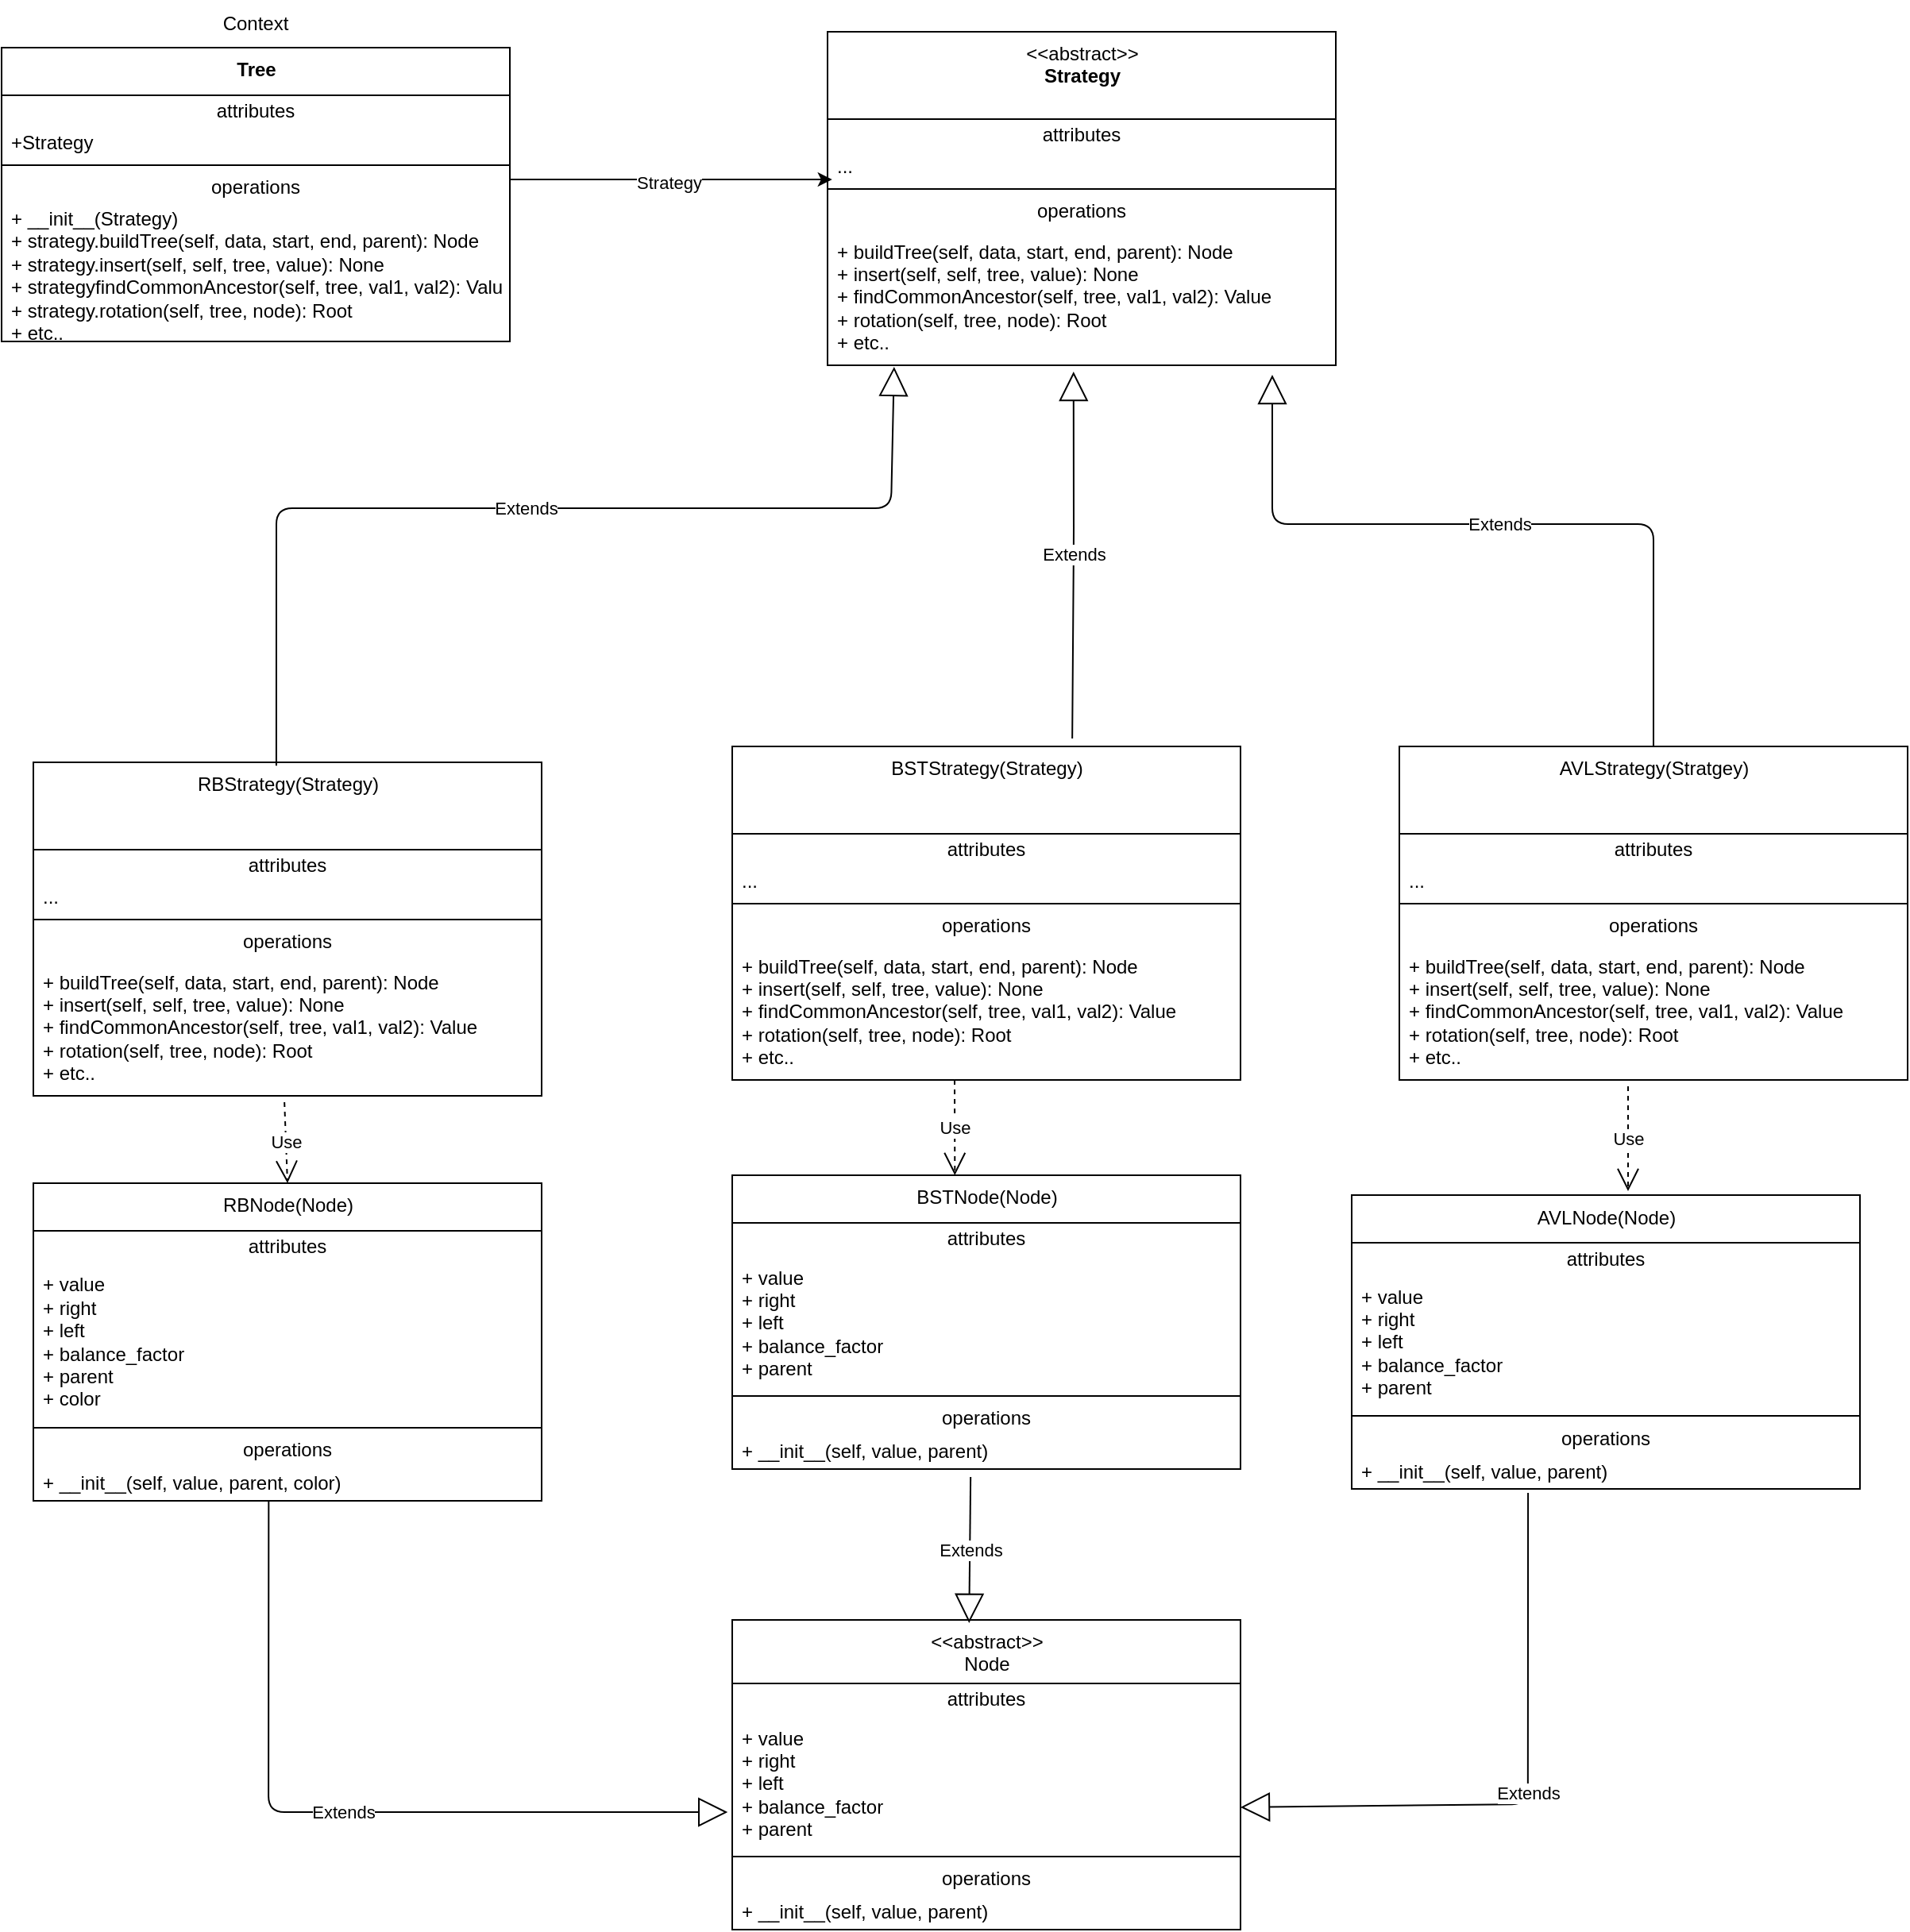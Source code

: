 <mxfile>
    <diagram id="muiC1hXJo4rS3WcfnvkG" name="Page-1">
        <mxGraphModel dx="2072" dy="1161" grid="1" gridSize="10" guides="1" tooltips="1" connect="1" arrows="1" fold="1" page="1" pageScale="1" pageWidth="850" pageHeight="1100" math="0" shadow="0">
            <root>
                <mxCell id="0"/>
                <mxCell id="1" parent="0"/>
                <mxCell id="2" value="&amp;lt;&amp;lt;abstract&amp;gt;&amp;gt;&lt;br&gt;&lt;b&gt;Strategy&lt;/b&gt;" style="swimlane;fontStyle=0;align=center;verticalAlign=top;childLayout=stackLayout;horizontal=1;startSize=55;horizontalStack=0;resizeParent=1;resizeParentMax=0;resizeLast=0;collapsible=0;marginBottom=0;html=1;" vertex="1" parent="1">
                    <mxGeometry x="440" y="60" width="320" height="210" as="geometry"/>
                </mxCell>
                <mxCell id="3" value="attributes" style="text;html=1;strokeColor=none;fillColor=none;align=center;verticalAlign=middle;spacingLeft=4;spacingRight=4;overflow=hidden;rotatable=0;points=[[0,0.5],[1,0.5]];portConstraint=eastwest;" vertex="1" parent="2">
                    <mxGeometry y="55" width="320" height="20" as="geometry"/>
                </mxCell>
                <mxCell id="6" value="..." style="text;html=1;strokeColor=none;fillColor=none;align=left;verticalAlign=middle;spacingLeft=4;spacingRight=4;overflow=hidden;rotatable=0;points=[[0,0.5],[1,0.5]];portConstraint=eastwest;" vertex="1" parent="2">
                    <mxGeometry y="75" width="320" height="20" as="geometry"/>
                </mxCell>
                <mxCell id="7" value="" style="line;strokeWidth=1;fillColor=none;align=left;verticalAlign=middle;spacingTop=-1;spacingLeft=3;spacingRight=3;rotatable=0;labelPosition=right;points=[];portConstraint=eastwest;" vertex="1" parent="2">
                    <mxGeometry y="95" width="320" height="8" as="geometry"/>
                </mxCell>
                <mxCell id="8" value="operations" style="text;html=1;strokeColor=none;fillColor=none;align=center;verticalAlign=middle;spacingLeft=4;spacingRight=4;overflow=hidden;rotatable=0;points=[[0,0.5],[1,0.5]];portConstraint=eastwest;" vertex="1" parent="2">
                    <mxGeometry y="103" width="320" height="20" as="geometry"/>
                </mxCell>
                <mxCell id="9" value="+ buildTree(self, data, start, end, parent): Node&lt;br&gt;+ insert(self, self, tree, value): None&lt;br&gt;+ findCommonAncestor(self, tree, val1, val2): Value&lt;br&gt;+ rotation(self, tree, node): Root&lt;br&gt;+ etc.." style="text;html=1;strokeColor=none;fillColor=none;align=left;verticalAlign=middle;spacingLeft=4;spacingRight=4;overflow=hidden;rotatable=0;points=[[0,0.5],[1,0.5]];portConstraint=eastwest;" vertex="1" parent="2">
                    <mxGeometry y="123" width="320" height="87" as="geometry"/>
                </mxCell>
                <mxCell id="10" value="BSTStrategy(Strategy)" style="swimlane;fontStyle=0;align=center;verticalAlign=top;childLayout=stackLayout;horizontal=1;startSize=55;horizontalStack=0;resizeParent=1;resizeParentMax=0;resizeLast=0;collapsible=0;marginBottom=0;html=1;" vertex="1" parent="1">
                    <mxGeometry x="380" y="510" width="320" height="210" as="geometry"/>
                </mxCell>
                <mxCell id="11" value="attributes" style="text;html=1;strokeColor=none;fillColor=none;align=center;verticalAlign=middle;spacingLeft=4;spacingRight=4;overflow=hidden;rotatable=0;points=[[0,0.5],[1,0.5]];portConstraint=eastwest;" vertex="1" parent="10">
                    <mxGeometry y="55" width="320" height="20" as="geometry"/>
                </mxCell>
                <mxCell id="12" value="..." style="text;html=1;strokeColor=none;fillColor=none;align=left;verticalAlign=middle;spacingLeft=4;spacingRight=4;overflow=hidden;rotatable=0;points=[[0,0.5],[1,0.5]];portConstraint=eastwest;" vertex="1" parent="10">
                    <mxGeometry y="75" width="320" height="20" as="geometry"/>
                </mxCell>
                <mxCell id="13" value="" style="line;strokeWidth=1;fillColor=none;align=left;verticalAlign=middle;spacingTop=-1;spacingLeft=3;spacingRight=3;rotatable=0;labelPosition=right;points=[];portConstraint=eastwest;" vertex="1" parent="10">
                    <mxGeometry y="95" width="320" height="8" as="geometry"/>
                </mxCell>
                <mxCell id="14" value="operations" style="text;html=1;strokeColor=none;fillColor=none;align=center;verticalAlign=middle;spacingLeft=4;spacingRight=4;overflow=hidden;rotatable=0;points=[[0,0.5],[1,0.5]];portConstraint=eastwest;" vertex="1" parent="10">
                    <mxGeometry y="103" width="320" height="20" as="geometry"/>
                </mxCell>
                <mxCell id="15" value="+ buildTree(self, data, start, end, parent): Node&lt;br&gt;+ insert(self, self, tree, value): None&lt;br&gt;+ findCommonAncestor(self, tree, val1, val2): Value&lt;br&gt;+ rotation(self, tree, node): Root&lt;br&gt;+ etc.." style="text;html=1;strokeColor=none;fillColor=none;align=left;verticalAlign=middle;spacingLeft=4;spacingRight=4;overflow=hidden;rotatable=0;points=[[0,0.5],[1,0.5]];portConstraint=eastwest;" vertex="1" parent="10">
                    <mxGeometry y="123" width="320" height="87" as="geometry"/>
                </mxCell>
                <mxCell id="16" value="RBStrategy(Strategy)" style="swimlane;fontStyle=0;align=center;verticalAlign=top;childLayout=stackLayout;horizontal=1;startSize=55;horizontalStack=0;resizeParent=1;resizeParentMax=0;resizeLast=0;collapsible=0;marginBottom=0;html=1;" vertex="1" parent="1">
                    <mxGeometry x="-60" y="520" width="320" height="210" as="geometry"/>
                </mxCell>
                <mxCell id="17" value="attributes" style="text;html=1;strokeColor=none;fillColor=none;align=center;verticalAlign=middle;spacingLeft=4;spacingRight=4;overflow=hidden;rotatable=0;points=[[0,0.5],[1,0.5]];portConstraint=eastwest;" vertex="1" parent="16">
                    <mxGeometry y="55" width="320" height="20" as="geometry"/>
                </mxCell>
                <mxCell id="18" value="..." style="text;html=1;strokeColor=none;fillColor=none;align=left;verticalAlign=middle;spacingLeft=4;spacingRight=4;overflow=hidden;rotatable=0;points=[[0,0.5],[1,0.5]];portConstraint=eastwest;" vertex="1" parent="16">
                    <mxGeometry y="75" width="320" height="20" as="geometry"/>
                </mxCell>
                <mxCell id="19" value="" style="line;strokeWidth=1;fillColor=none;align=left;verticalAlign=middle;spacingTop=-1;spacingLeft=3;spacingRight=3;rotatable=0;labelPosition=right;points=[];portConstraint=eastwest;" vertex="1" parent="16">
                    <mxGeometry y="95" width="320" height="8" as="geometry"/>
                </mxCell>
                <mxCell id="20" value="operations" style="text;html=1;strokeColor=none;fillColor=none;align=center;verticalAlign=middle;spacingLeft=4;spacingRight=4;overflow=hidden;rotatable=0;points=[[0,0.5],[1,0.5]];portConstraint=eastwest;" vertex="1" parent="16">
                    <mxGeometry y="103" width="320" height="20" as="geometry"/>
                </mxCell>
                <mxCell id="21" value="+ buildTree(self, data, start, end, parent): Node&lt;br&gt;+ insert(self, self, tree, value): None&lt;br&gt;+ findCommonAncestor(self, tree, val1, val2): Value&lt;br&gt;+ rotation(self, tree, node): Root&lt;br&gt;+ etc.." style="text;html=1;strokeColor=none;fillColor=none;align=left;verticalAlign=middle;spacingLeft=4;spacingRight=4;overflow=hidden;rotatable=0;points=[[0,0.5],[1,0.5]];portConstraint=eastwest;" vertex="1" parent="16">
                    <mxGeometry y="123" width="320" height="87" as="geometry"/>
                </mxCell>
                <mxCell id="22" value="AVLStrategy(Stratgey)" style="swimlane;fontStyle=0;align=center;verticalAlign=top;childLayout=stackLayout;horizontal=1;startSize=55;horizontalStack=0;resizeParent=1;resizeParentMax=0;resizeLast=0;collapsible=0;marginBottom=0;html=1;" vertex="1" parent="1">
                    <mxGeometry x="800" y="510" width="320" height="210" as="geometry"/>
                </mxCell>
                <mxCell id="23" value="attributes" style="text;html=1;strokeColor=none;fillColor=none;align=center;verticalAlign=middle;spacingLeft=4;spacingRight=4;overflow=hidden;rotatable=0;points=[[0,0.5],[1,0.5]];portConstraint=eastwest;" vertex="1" parent="22">
                    <mxGeometry y="55" width="320" height="20" as="geometry"/>
                </mxCell>
                <mxCell id="24" value="..." style="text;html=1;strokeColor=none;fillColor=none;align=left;verticalAlign=middle;spacingLeft=4;spacingRight=4;overflow=hidden;rotatable=0;points=[[0,0.5],[1,0.5]];portConstraint=eastwest;" vertex="1" parent="22">
                    <mxGeometry y="75" width="320" height="20" as="geometry"/>
                </mxCell>
                <mxCell id="25" value="" style="line;strokeWidth=1;fillColor=none;align=left;verticalAlign=middle;spacingTop=-1;spacingLeft=3;spacingRight=3;rotatable=0;labelPosition=right;points=[];portConstraint=eastwest;" vertex="1" parent="22">
                    <mxGeometry y="95" width="320" height="8" as="geometry"/>
                </mxCell>
                <mxCell id="26" value="operations" style="text;html=1;strokeColor=none;fillColor=none;align=center;verticalAlign=middle;spacingLeft=4;spacingRight=4;overflow=hidden;rotatable=0;points=[[0,0.5],[1,0.5]];portConstraint=eastwest;" vertex="1" parent="22">
                    <mxGeometry y="103" width="320" height="20" as="geometry"/>
                </mxCell>
                <mxCell id="27" value="+ buildTree(self, data, start, end, parent): Node&lt;br&gt;+ insert(self, self, tree, value): None&lt;br&gt;+ findCommonAncestor(self, tree, val1, val2): Value&lt;br&gt;+ rotation(self, tree, node): Root&lt;br&gt;+ etc.." style="text;html=1;strokeColor=none;fillColor=none;align=left;verticalAlign=middle;spacingLeft=4;spacingRight=4;overflow=hidden;rotatable=0;points=[[0,0.5],[1,0.5]];portConstraint=eastwest;" vertex="1" parent="22">
                    <mxGeometry y="123" width="320" height="87" as="geometry"/>
                </mxCell>
                <mxCell id="28" value="&lt;b&gt;Tree&lt;/b&gt;" style="swimlane;fontStyle=0;align=center;verticalAlign=top;childLayout=stackLayout;horizontal=1;startSize=30;horizontalStack=0;resizeParent=1;resizeParentMax=0;resizeLast=0;collapsible=0;marginBottom=0;html=1;" vertex="1" parent="1">
                    <mxGeometry x="-80" y="70" width="320" height="185" as="geometry"/>
                </mxCell>
                <mxCell id="29" value="attributes" style="text;html=1;strokeColor=none;fillColor=none;align=center;verticalAlign=middle;spacingLeft=4;spacingRight=4;overflow=hidden;rotatable=0;points=[[0,0.5],[1,0.5]];portConstraint=eastwest;" vertex="1" parent="28">
                    <mxGeometry y="30" width="320" height="20" as="geometry"/>
                </mxCell>
                <mxCell id="30" value="+Strategy" style="text;html=1;strokeColor=none;fillColor=none;align=left;verticalAlign=middle;spacingLeft=4;spacingRight=4;overflow=hidden;rotatable=0;points=[[0,0.5],[1,0.5]];portConstraint=eastwest;" vertex="1" parent="28">
                    <mxGeometry y="50" width="320" height="20" as="geometry"/>
                </mxCell>
                <mxCell id="31" value="" style="line;strokeWidth=1;fillColor=none;align=left;verticalAlign=middle;spacingTop=-1;spacingLeft=3;spacingRight=3;rotatable=0;labelPosition=right;points=[];portConstraint=eastwest;" vertex="1" parent="28">
                    <mxGeometry y="70" width="320" height="8" as="geometry"/>
                </mxCell>
                <mxCell id="32" value="operations" style="text;html=1;strokeColor=none;fillColor=none;align=center;verticalAlign=middle;spacingLeft=4;spacingRight=4;overflow=hidden;rotatable=0;points=[[0,0.5],[1,0.5]];portConstraint=eastwest;" vertex="1" parent="28">
                    <mxGeometry y="78" width="320" height="20" as="geometry"/>
                </mxCell>
                <mxCell id="33" value="+ __init__(Strategy)&lt;br&gt;+ strategy.buildTree(self, data, start, end, parent): Node&lt;br&gt;+ strategy.insert(self, self, tree, value): None&lt;br&gt;+ strategyfindCommonAncestor(self, tree, val1, val2): Value&lt;br&gt;+ strategy.rotation(self, tree, node): Root&lt;br&gt;+ etc.." style="text;html=1;strokeColor=none;fillColor=none;align=left;verticalAlign=middle;spacingLeft=4;spacingRight=4;overflow=hidden;rotatable=0;points=[[0,0.5],[1,0.5]];portConstraint=eastwest;" vertex="1" parent="28">
                    <mxGeometry y="98" width="320" height="87" as="geometry"/>
                </mxCell>
                <mxCell id="38" value="Context" style="text;strokeColor=none;align=center;fillColor=none;html=1;verticalAlign=middle;whiteSpace=wrap;rounded=0;" vertex="1" parent="1">
                    <mxGeometry x="50" y="40" width="60" height="30" as="geometry"/>
                </mxCell>
                <mxCell id="39" value="" style="endArrow=classic;html=1;entryX=0.009;entryY=0.9;entryDx=0;entryDy=0;entryPerimeter=0;" edge="1" parent="1" target="6">
                    <mxGeometry width="50" height="50" relative="1" as="geometry">
                        <mxPoint x="240" y="153" as="sourcePoint"/>
                        <mxPoint x="510" y="420" as="targetPoint"/>
                    </mxGeometry>
                </mxCell>
                <mxCell id="40" value="Strategy" style="edgeLabel;html=1;align=center;verticalAlign=middle;resizable=0;points=[];" vertex="1" connectable="0" parent="39">
                    <mxGeometry x="0.232" y="-2" relative="1" as="geometry">
                        <mxPoint x="-25" as="offset"/>
                    </mxGeometry>
                </mxCell>
                <mxCell id="41" value="Extends" style="endArrow=block;endSize=16;endFill=0;html=1;entryX=0.131;entryY=1.011;entryDx=0;entryDy=0;entryPerimeter=0;exitX=0.478;exitY=0.01;exitDx=0;exitDy=0;exitPerimeter=0;" edge="1" parent="1" source="16" target="9">
                    <mxGeometry width="160" relative="1" as="geometry">
                        <mxPoint x="400" y="450" as="sourcePoint"/>
                        <mxPoint x="560" y="450" as="targetPoint"/>
                        <Array as="points">
                            <mxPoint x="93" y="360"/>
                            <mxPoint x="480" y="360"/>
                        </Array>
                    </mxGeometry>
                </mxCell>
                <mxCell id="42" value="Extends" style="endArrow=block;endSize=16;endFill=0;html=1;entryX=0.875;entryY=1.069;entryDx=0;entryDy=0;entryPerimeter=0;exitX=0.5;exitY=0;exitDx=0;exitDy=0;" edge="1" parent="1" source="22" target="9">
                    <mxGeometry width="160" relative="1" as="geometry">
                        <mxPoint x="102.96" y="532.1" as="sourcePoint"/>
                        <mxPoint x="491.92" y="280.957" as="targetPoint"/>
                        <Array as="points">
                            <mxPoint x="960" y="370"/>
                            <mxPoint x="720" y="370"/>
                        </Array>
                    </mxGeometry>
                </mxCell>
                <mxCell id="43" value="Extends" style="endArrow=block;endSize=16;endFill=0;html=1;entryX=0.484;entryY=1.046;entryDx=0;entryDy=0;entryPerimeter=0;exitX=0.669;exitY=-0.024;exitDx=0;exitDy=0;exitPerimeter=0;" edge="1" parent="1" source="10" target="9">
                    <mxGeometry width="160" relative="1" as="geometry">
                        <mxPoint x="112.96" y="542.1" as="sourcePoint"/>
                        <mxPoint x="501.92" y="290.957" as="targetPoint"/>
                        <Array as="points">
                            <mxPoint x="595" y="380"/>
                        </Array>
                    </mxGeometry>
                </mxCell>
                <mxCell id="44" value="BSTNode(Node)" style="swimlane;fontStyle=0;align=center;verticalAlign=top;childLayout=stackLayout;horizontal=1;startSize=30;horizontalStack=0;resizeParent=1;resizeParentMax=0;resizeLast=0;collapsible=0;marginBottom=0;html=1;" vertex="1" parent="1">
                    <mxGeometry x="380" y="780" width="320" height="185" as="geometry"/>
                </mxCell>
                <mxCell id="45" value="attributes" style="text;html=1;strokeColor=none;fillColor=none;align=center;verticalAlign=middle;spacingLeft=4;spacingRight=4;overflow=hidden;rotatable=0;points=[[0,0.5],[1,0.5]];portConstraint=eastwest;" vertex="1" parent="44">
                    <mxGeometry y="30" width="320" height="20" as="geometry"/>
                </mxCell>
                <mxCell id="46" value="+ value&lt;br&gt;+ right&lt;br&gt;+ left&lt;br&gt;+ balance_factor&lt;br&gt;+ parent" style="text;html=1;strokeColor=none;fillColor=none;align=left;verticalAlign=middle;spacingLeft=4;spacingRight=4;overflow=hidden;rotatable=0;points=[[0,0.5],[1,0.5]];portConstraint=eastwest;" vertex="1" parent="44">
                    <mxGeometry y="50" width="320" height="85" as="geometry"/>
                </mxCell>
                <mxCell id="47" value="" style="line;strokeWidth=1;fillColor=none;align=left;verticalAlign=middle;spacingTop=-1;spacingLeft=3;spacingRight=3;rotatable=0;labelPosition=right;points=[];portConstraint=eastwest;" vertex="1" parent="44">
                    <mxGeometry y="135" width="320" height="8" as="geometry"/>
                </mxCell>
                <mxCell id="48" value="operations" style="text;html=1;strokeColor=none;fillColor=none;align=center;verticalAlign=middle;spacingLeft=4;spacingRight=4;overflow=hidden;rotatable=0;points=[[0,0.5],[1,0.5]];portConstraint=eastwest;" vertex="1" parent="44">
                    <mxGeometry y="143" width="320" height="20" as="geometry"/>
                </mxCell>
                <mxCell id="49" value="+ __init__(self, value, parent)" style="text;html=1;strokeColor=none;fillColor=none;align=left;verticalAlign=middle;spacingLeft=4;spacingRight=4;overflow=hidden;rotatable=0;points=[[0,0.5],[1,0.5]];portConstraint=eastwest;" vertex="1" parent="44">
                    <mxGeometry y="163" width="320" height="22" as="geometry"/>
                </mxCell>
                <mxCell id="50" value="AVLNode(Node)" style="swimlane;fontStyle=0;align=center;verticalAlign=top;childLayout=stackLayout;horizontal=1;startSize=30;horizontalStack=0;resizeParent=1;resizeParentMax=0;resizeLast=0;collapsible=0;marginBottom=0;html=1;" vertex="1" parent="1">
                    <mxGeometry x="770" y="792.5" width="320" height="185" as="geometry"/>
                </mxCell>
                <mxCell id="51" value="attributes" style="text;html=1;strokeColor=none;fillColor=none;align=center;verticalAlign=middle;spacingLeft=4;spacingRight=4;overflow=hidden;rotatable=0;points=[[0,0.5],[1,0.5]];portConstraint=eastwest;" vertex="1" parent="50">
                    <mxGeometry y="30" width="320" height="20" as="geometry"/>
                </mxCell>
                <mxCell id="52" value="+ value&lt;br&gt;+ right&lt;br&gt;+ left&lt;br&gt;+ balance_factor&lt;br&gt;+ parent" style="text;html=1;strokeColor=none;fillColor=none;align=left;verticalAlign=middle;spacingLeft=4;spacingRight=4;overflow=hidden;rotatable=0;points=[[0,0.5],[1,0.5]];portConstraint=eastwest;" vertex="1" parent="50">
                    <mxGeometry y="50" width="320" height="85" as="geometry"/>
                </mxCell>
                <mxCell id="53" value="" style="line;strokeWidth=1;fillColor=none;align=left;verticalAlign=middle;spacingTop=-1;spacingLeft=3;spacingRight=3;rotatable=0;labelPosition=right;points=[];portConstraint=eastwest;" vertex="1" parent="50">
                    <mxGeometry y="135" width="320" height="8" as="geometry"/>
                </mxCell>
                <mxCell id="54" value="operations" style="text;html=1;strokeColor=none;fillColor=none;align=center;verticalAlign=middle;spacingLeft=4;spacingRight=4;overflow=hidden;rotatable=0;points=[[0,0.5],[1,0.5]];portConstraint=eastwest;" vertex="1" parent="50">
                    <mxGeometry y="143" width="320" height="20" as="geometry"/>
                </mxCell>
                <mxCell id="55" value="+ __init__(self, value, parent)" style="text;html=1;strokeColor=none;fillColor=none;align=left;verticalAlign=middle;spacingLeft=4;spacingRight=4;overflow=hidden;rotatable=0;points=[[0,0.5],[1,0.5]];portConstraint=eastwest;" vertex="1" parent="50">
                    <mxGeometry y="163" width="320" height="22" as="geometry"/>
                </mxCell>
                <mxCell id="56" value="RBNode(Node)" style="swimlane;fontStyle=0;align=center;verticalAlign=top;childLayout=stackLayout;horizontal=1;startSize=30;horizontalStack=0;resizeParent=1;resizeParentMax=0;resizeLast=0;collapsible=0;marginBottom=0;html=1;" vertex="1" parent="1">
                    <mxGeometry x="-60" y="785" width="320" height="200" as="geometry"/>
                </mxCell>
                <mxCell id="57" value="attributes" style="text;html=1;strokeColor=none;fillColor=none;align=center;verticalAlign=middle;spacingLeft=4;spacingRight=4;overflow=hidden;rotatable=0;points=[[0,0.5],[1,0.5]];portConstraint=eastwest;" vertex="1" parent="56">
                    <mxGeometry y="30" width="320" height="20" as="geometry"/>
                </mxCell>
                <mxCell id="58" value="+ value&lt;br&gt;+ right&lt;br&gt;+ left&lt;br&gt;+ balance_factor&lt;br&gt;+ parent&lt;br&gt;+ color" style="text;html=1;strokeColor=none;fillColor=none;align=left;verticalAlign=middle;spacingLeft=4;spacingRight=4;overflow=hidden;rotatable=0;points=[[0,0.5],[1,0.5]];portConstraint=eastwest;" vertex="1" parent="56">
                    <mxGeometry y="50" width="320" height="100" as="geometry"/>
                </mxCell>
                <mxCell id="59" value="" style="line;strokeWidth=1;fillColor=none;align=left;verticalAlign=middle;spacingTop=-1;spacingLeft=3;spacingRight=3;rotatable=0;labelPosition=right;points=[];portConstraint=eastwest;" vertex="1" parent="56">
                    <mxGeometry y="150" width="320" height="8" as="geometry"/>
                </mxCell>
                <mxCell id="60" value="operations" style="text;html=1;strokeColor=none;fillColor=none;align=center;verticalAlign=middle;spacingLeft=4;spacingRight=4;overflow=hidden;rotatable=0;points=[[0,0.5],[1,0.5]];portConstraint=eastwest;" vertex="1" parent="56">
                    <mxGeometry y="158" width="320" height="20" as="geometry"/>
                </mxCell>
                <mxCell id="61" value="+ __init__(self, value, parent, color)" style="text;html=1;strokeColor=none;fillColor=none;align=left;verticalAlign=middle;spacingLeft=4;spacingRight=4;overflow=hidden;rotatable=0;points=[[0,0.5],[1,0.5]];portConstraint=eastwest;" vertex="1" parent="56">
                    <mxGeometry y="178" width="320" height="22" as="geometry"/>
                </mxCell>
                <mxCell id="64" value="Use" style="endArrow=open;endSize=12;dashed=1;html=1;entryX=0.438;entryY=0;entryDx=0;entryDy=0;entryPerimeter=0;" edge="1" parent="1" target="44">
                    <mxGeometry x="-0.001" width="160" relative="1" as="geometry">
                        <mxPoint x="520" y="720" as="sourcePoint"/>
                        <mxPoint x="630" y="750" as="targetPoint"/>
                        <mxPoint as="offset"/>
                    </mxGeometry>
                </mxCell>
                <mxCell id="65" value="Use" style="endArrow=open;endSize=12;dashed=1;html=1;exitX=0.494;exitY=1.046;exitDx=0;exitDy=0;exitPerimeter=0;entryX=0.5;entryY=0;entryDx=0;entryDy=0;" edge="1" parent="1" source="21" target="56">
                    <mxGeometry width="160" relative="1" as="geometry">
                        <mxPoint x="450" y="750" as="sourcePoint"/>
                        <mxPoint x="610" y="750" as="targetPoint"/>
                    </mxGeometry>
                </mxCell>
                <mxCell id="66" value="Use" style="endArrow=open;endSize=12;dashed=1;html=1;exitX=0.45;exitY=1.046;exitDx=0;exitDy=0;exitPerimeter=0;" edge="1" parent="1" source="27">
                    <mxGeometry width="160" relative="1" as="geometry">
                        <mxPoint x="840" y="800" as="sourcePoint"/>
                        <mxPoint x="944" y="790" as="targetPoint"/>
                    </mxGeometry>
                </mxCell>
                <mxCell id="67" value="&amp;lt;&amp;lt;abstract&amp;gt;&amp;gt;&lt;br&gt;Node" style="swimlane;fontStyle=0;align=center;verticalAlign=top;childLayout=stackLayout;horizontal=1;startSize=40;horizontalStack=0;resizeParent=1;resizeParentMax=0;resizeLast=0;collapsible=0;marginBottom=0;html=1;" vertex="1" parent="1">
                    <mxGeometry x="380" y="1060" width="320" height="195" as="geometry"/>
                </mxCell>
                <mxCell id="68" value="attributes" style="text;html=1;strokeColor=none;fillColor=none;align=center;verticalAlign=middle;spacingLeft=4;spacingRight=4;overflow=hidden;rotatable=0;points=[[0,0.5],[1,0.5]];portConstraint=eastwest;" vertex="1" parent="67">
                    <mxGeometry y="40" width="320" height="20" as="geometry"/>
                </mxCell>
                <mxCell id="69" value="+ value&lt;br&gt;+ right&lt;br&gt;+ left&lt;br&gt;+ balance_factor&lt;br&gt;+ parent" style="text;html=1;strokeColor=none;fillColor=none;align=left;verticalAlign=middle;spacingLeft=4;spacingRight=4;overflow=hidden;rotatable=0;points=[[0,0.5],[1,0.5]];portConstraint=eastwest;" vertex="1" parent="67">
                    <mxGeometry y="60" width="320" height="85" as="geometry"/>
                </mxCell>
                <mxCell id="70" value="" style="line;strokeWidth=1;fillColor=none;align=left;verticalAlign=middle;spacingTop=-1;spacingLeft=3;spacingRight=3;rotatable=0;labelPosition=right;points=[];portConstraint=eastwest;" vertex="1" parent="67">
                    <mxGeometry y="145" width="320" height="8" as="geometry"/>
                </mxCell>
                <mxCell id="71" value="operations" style="text;html=1;strokeColor=none;fillColor=none;align=center;verticalAlign=middle;spacingLeft=4;spacingRight=4;overflow=hidden;rotatable=0;points=[[0,0.5],[1,0.5]];portConstraint=eastwest;" vertex="1" parent="67">
                    <mxGeometry y="153" width="320" height="20" as="geometry"/>
                </mxCell>
                <mxCell id="72" value="+ __init__(self, value, parent)" style="text;html=1;strokeColor=none;fillColor=none;align=left;verticalAlign=middle;spacingLeft=4;spacingRight=4;overflow=hidden;rotatable=0;points=[[0,0.5],[1,0.5]];portConstraint=eastwest;" vertex="1" parent="67">
                    <mxGeometry y="173" width="320" height="22" as="geometry"/>
                </mxCell>
                <mxCell id="73" value="Extends" style="endArrow=block;endSize=16;endFill=0;html=1;entryX=1;entryY=0.682;entryDx=0;entryDy=0;entryPerimeter=0;exitX=0.347;exitY=1.114;exitDx=0;exitDy=0;exitPerimeter=0;" edge="1" parent="1" source="55" target="69">
                    <mxGeometry width="160" relative="1" as="geometry">
                        <mxPoint x="880" y="1300.96" as="sourcePoint"/>
                        <mxPoint x="880.8" y="1070.002" as="targetPoint"/>
                        <Array as="points">
                            <mxPoint x="880.92" y="1176"/>
                        </Array>
                    </mxGeometry>
                </mxCell>
                <mxCell id="74" value="Extends" style="endArrow=block;endSize=16;endFill=0;html=1;exitX=0.469;exitY=1.227;exitDx=0;exitDy=0;exitPerimeter=0;entryX=0.466;entryY=0.01;entryDx=0;entryDy=0;entryPerimeter=0;" edge="1" parent="1" source="49" target="67">
                    <mxGeometry width="160" relative="1" as="geometry">
                        <mxPoint x="891.04" y="990.008" as="sourcePoint"/>
                        <mxPoint x="712.88" y="1186.015" as="targetPoint"/>
                        <Array as="points"/>
                    </mxGeometry>
                </mxCell>
                <mxCell id="75" value="Extends" style="endArrow=block;endSize=16;endFill=0;html=1;entryX=-0.009;entryY=0.718;entryDx=0;entryDy=0;entryPerimeter=0;exitX=0.347;exitY=1.114;exitDx=0;exitDy=0;exitPerimeter=0;" edge="1" parent="1" target="69">
                    <mxGeometry width="160" relative="1" as="geometry">
                        <mxPoint x="88.16" y="984.998" as="sourcePoint"/>
                        <mxPoint x="-90.0" y="1181.005" as="targetPoint"/>
                        <Array as="points">
                            <mxPoint x="88.04" y="1180.99"/>
                        </Array>
                    </mxGeometry>
                </mxCell>
            </root>
        </mxGraphModel>
    </diagram>
</mxfile>